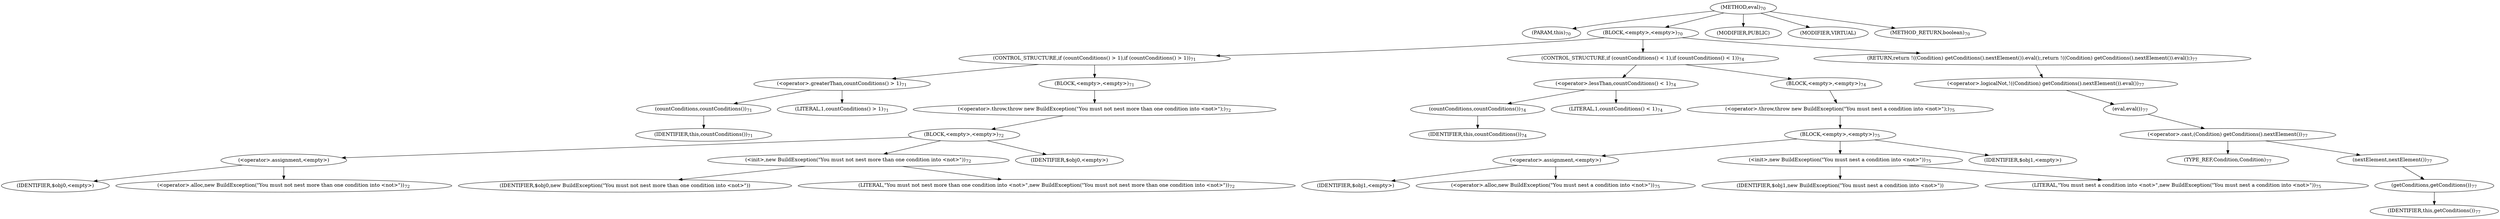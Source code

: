 digraph "eval" {  
"11" [label = <(METHOD,eval)<SUB>70</SUB>> ]
"4" [label = <(PARAM,this)<SUB>70</SUB>> ]
"12" [label = <(BLOCK,&lt;empty&gt;,&lt;empty&gt;)<SUB>70</SUB>> ]
"13" [label = <(CONTROL_STRUCTURE,if (countConditions() &gt; 1),if (countConditions() &gt; 1))<SUB>71</SUB>> ]
"14" [label = <(&lt;operator&gt;.greaterThan,countConditions() &gt; 1)<SUB>71</SUB>> ]
"15" [label = <(countConditions,countConditions())<SUB>71</SUB>> ]
"3" [label = <(IDENTIFIER,this,countConditions())<SUB>71</SUB>> ]
"16" [label = <(LITERAL,1,countConditions() &gt; 1)<SUB>71</SUB>> ]
"17" [label = <(BLOCK,&lt;empty&gt;,&lt;empty&gt;)<SUB>71</SUB>> ]
"18" [label = <(&lt;operator&gt;.throw,throw new BuildException(&quot;You must not nest more than one condition into &lt;not&gt;&quot;);)<SUB>72</SUB>> ]
"19" [label = <(BLOCK,&lt;empty&gt;,&lt;empty&gt;)<SUB>72</SUB>> ]
"20" [label = <(&lt;operator&gt;.assignment,&lt;empty&gt;)> ]
"21" [label = <(IDENTIFIER,$obj0,&lt;empty&gt;)> ]
"22" [label = <(&lt;operator&gt;.alloc,new BuildException(&quot;You must not nest more than one condition into &lt;not&gt;&quot;))<SUB>72</SUB>> ]
"23" [label = <(&lt;init&gt;,new BuildException(&quot;You must not nest more than one condition into &lt;not&gt;&quot;))<SUB>72</SUB>> ]
"24" [label = <(IDENTIFIER,$obj0,new BuildException(&quot;You must not nest more than one condition into &lt;not&gt;&quot;))> ]
"25" [label = <(LITERAL,&quot;You must not nest more than one condition into &lt;not&gt;&quot;,new BuildException(&quot;You must not nest more than one condition into &lt;not&gt;&quot;))<SUB>72</SUB>> ]
"26" [label = <(IDENTIFIER,$obj0,&lt;empty&gt;)> ]
"27" [label = <(CONTROL_STRUCTURE,if (countConditions() &lt; 1),if (countConditions() &lt; 1))<SUB>74</SUB>> ]
"28" [label = <(&lt;operator&gt;.lessThan,countConditions() &lt; 1)<SUB>74</SUB>> ]
"29" [label = <(countConditions,countConditions())<SUB>74</SUB>> ]
"5" [label = <(IDENTIFIER,this,countConditions())<SUB>74</SUB>> ]
"30" [label = <(LITERAL,1,countConditions() &lt; 1)<SUB>74</SUB>> ]
"31" [label = <(BLOCK,&lt;empty&gt;,&lt;empty&gt;)<SUB>74</SUB>> ]
"32" [label = <(&lt;operator&gt;.throw,throw new BuildException(&quot;You must nest a condition into &lt;not&gt;&quot;);)<SUB>75</SUB>> ]
"33" [label = <(BLOCK,&lt;empty&gt;,&lt;empty&gt;)<SUB>75</SUB>> ]
"34" [label = <(&lt;operator&gt;.assignment,&lt;empty&gt;)> ]
"35" [label = <(IDENTIFIER,$obj1,&lt;empty&gt;)> ]
"36" [label = <(&lt;operator&gt;.alloc,new BuildException(&quot;You must nest a condition into &lt;not&gt;&quot;))<SUB>75</SUB>> ]
"37" [label = <(&lt;init&gt;,new BuildException(&quot;You must nest a condition into &lt;not&gt;&quot;))<SUB>75</SUB>> ]
"38" [label = <(IDENTIFIER,$obj1,new BuildException(&quot;You must nest a condition into &lt;not&gt;&quot;))> ]
"39" [label = <(LITERAL,&quot;You must nest a condition into &lt;not&gt;&quot;,new BuildException(&quot;You must nest a condition into &lt;not&gt;&quot;))<SUB>75</SUB>> ]
"40" [label = <(IDENTIFIER,$obj1,&lt;empty&gt;)> ]
"41" [label = <(RETURN,return !((Condition) getConditions().nextElement()).eval();,return !((Condition) getConditions().nextElement()).eval();)<SUB>77</SUB>> ]
"42" [label = <(&lt;operator&gt;.logicalNot,!((Condition) getConditions().nextElement()).eval())<SUB>77</SUB>> ]
"43" [label = <(eval,eval())<SUB>77</SUB>> ]
"44" [label = <(&lt;operator&gt;.cast,(Condition) getConditions().nextElement())<SUB>77</SUB>> ]
"45" [label = <(TYPE_REF,Condition,Condition)<SUB>77</SUB>> ]
"46" [label = <(nextElement,nextElement())<SUB>77</SUB>> ]
"47" [label = <(getConditions,getConditions())<SUB>77</SUB>> ]
"6" [label = <(IDENTIFIER,this,getConditions())<SUB>77</SUB>> ]
"48" [label = <(MODIFIER,PUBLIC)> ]
"49" [label = <(MODIFIER,VIRTUAL)> ]
"50" [label = <(METHOD_RETURN,boolean)<SUB>70</SUB>> ]
  "11" -> "4" 
  "11" -> "12" 
  "11" -> "48" 
  "11" -> "49" 
  "11" -> "50" 
  "12" -> "13" 
  "12" -> "27" 
  "12" -> "41" 
  "13" -> "14" 
  "13" -> "17" 
  "14" -> "15" 
  "14" -> "16" 
  "15" -> "3" 
  "17" -> "18" 
  "18" -> "19" 
  "19" -> "20" 
  "19" -> "23" 
  "19" -> "26" 
  "20" -> "21" 
  "20" -> "22" 
  "23" -> "24" 
  "23" -> "25" 
  "27" -> "28" 
  "27" -> "31" 
  "28" -> "29" 
  "28" -> "30" 
  "29" -> "5" 
  "31" -> "32" 
  "32" -> "33" 
  "33" -> "34" 
  "33" -> "37" 
  "33" -> "40" 
  "34" -> "35" 
  "34" -> "36" 
  "37" -> "38" 
  "37" -> "39" 
  "41" -> "42" 
  "42" -> "43" 
  "43" -> "44" 
  "44" -> "45" 
  "44" -> "46" 
  "46" -> "47" 
  "47" -> "6" 
}
